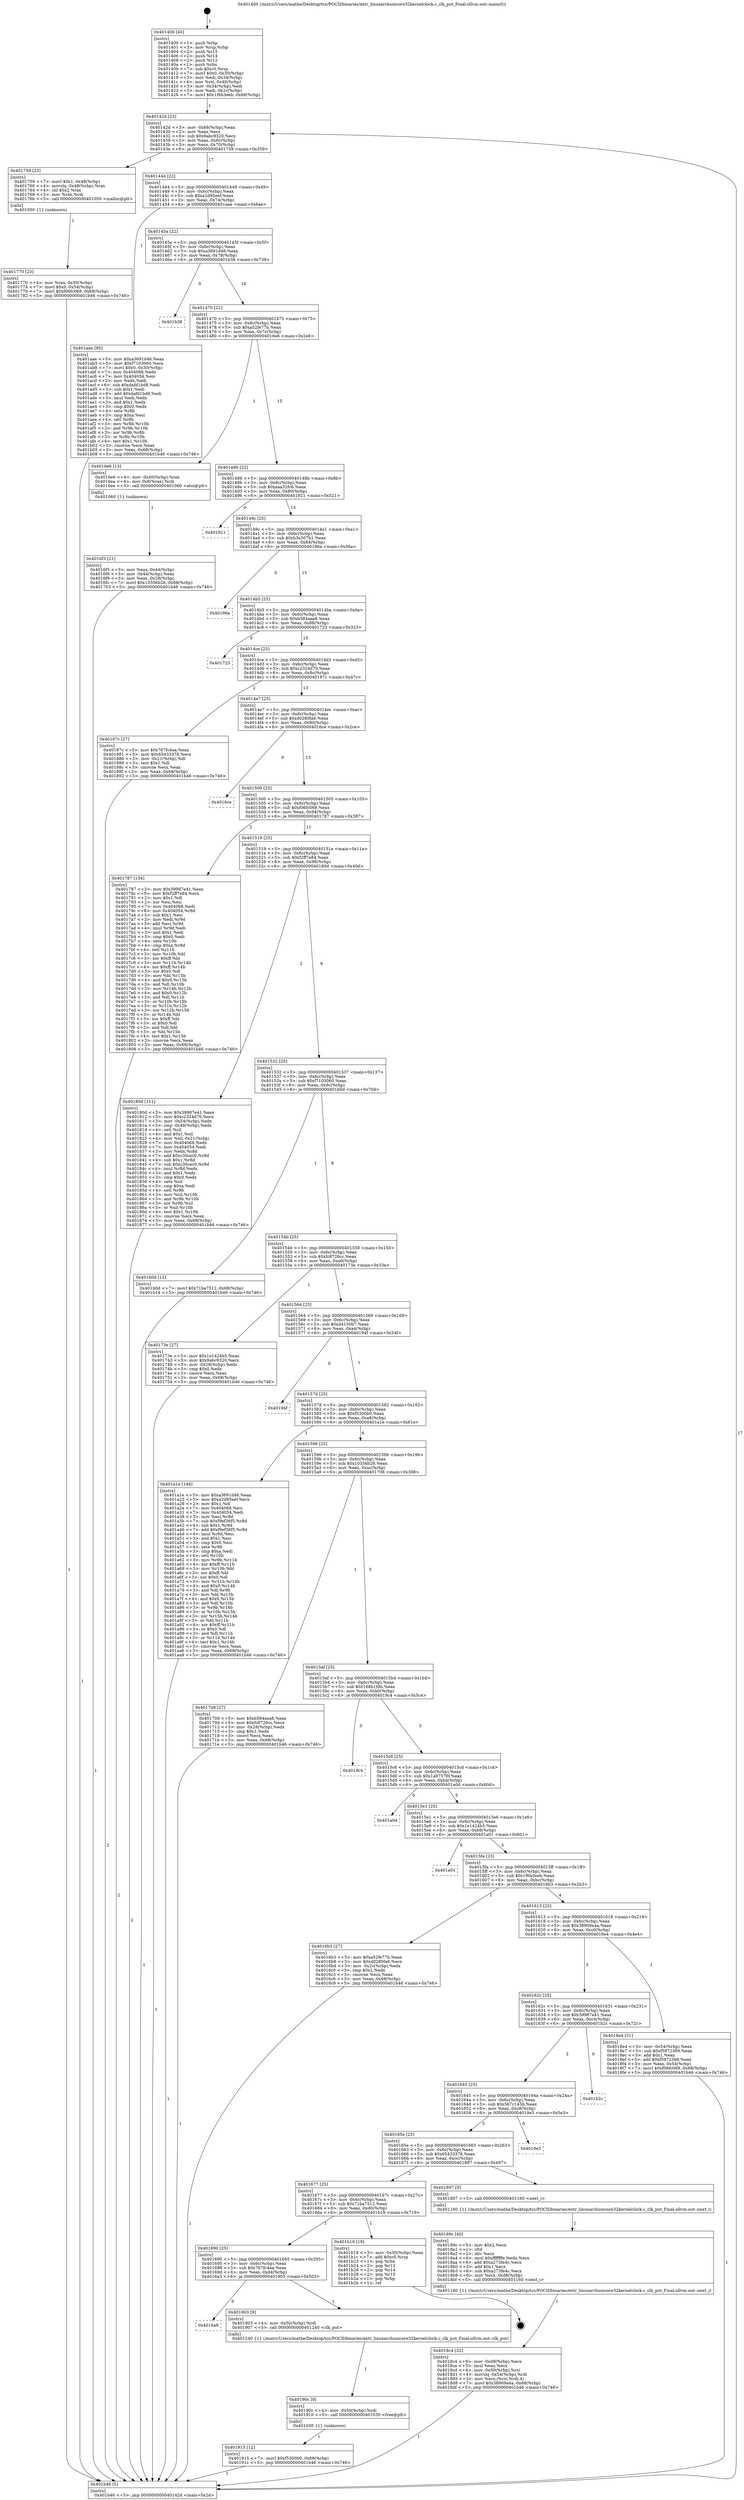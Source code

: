 digraph "0x401400" {
  label = "0x401400 (/mnt/c/Users/mathe/Desktop/tcc/POCII/binaries/extr_linuxarchunicore32kernelclock.c_clk_put_Final-ollvm.out::main(0))"
  labelloc = "t"
  node[shape=record]

  Entry [label="",width=0.3,height=0.3,shape=circle,fillcolor=black,style=filled]
  "0x40142d" [label="{
     0x40142d [23]\l
     | [instrs]\l
     &nbsp;&nbsp;0x40142d \<+3\>: mov -0x68(%rbp),%eax\l
     &nbsp;&nbsp;0x401430 \<+2\>: mov %eax,%ecx\l
     &nbsp;&nbsp;0x401432 \<+6\>: sub $0x9abc9320,%ecx\l
     &nbsp;&nbsp;0x401438 \<+3\>: mov %eax,-0x6c(%rbp)\l
     &nbsp;&nbsp;0x40143b \<+3\>: mov %ecx,-0x70(%rbp)\l
     &nbsp;&nbsp;0x40143e \<+6\>: je 0000000000401759 \<main+0x359\>\l
  }"]
  "0x401759" [label="{
     0x401759 [23]\l
     | [instrs]\l
     &nbsp;&nbsp;0x401759 \<+7\>: movl $0x1,-0x48(%rbp)\l
     &nbsp;&nbsp;0x401760 \<+4\>: movslq -0x48(%rbp),%rax\l
     &nbsp;&nbsp;0x401764 \<+4\>: shl $0x2,%rax\l
     &nbsp;&nbsp;0x401768 \<+3\>: mov %rax,%rdi\l
     &nbsp;&nbsp;0x40176b \<+5\>: call 0000000000401050 \<malloc@plt\>\l
     | [calls]\l
     &nbsp;&nbsp;0x401050 \{1\} (unknown)\l
  }"]
  "0x401444" [label="{
     0x401444 [22]\l
     | [instrs]\l
     &nbsp;&nbsp;0x401444 \<+5\>: jmp 0000000000401449 \<main+0x49\>\l
     &nbsp;&nbsp;0x401449 \<+3\>: mov -0x6c(%rbp),%eax\l
     &nbsp;&nbsp;0x40144c \<+5\>: sub $0xa2d95eef,%eax\l
     &nbsp;&nbsp;0x401451 \<+3\>: mov %eax,-0x74(%rbp)\l
     &nbsp;&nbsp;0x401454 \<+6\>: je 0000000000401aae \<main+0x6ae\>\l
  }"]
  Exit [label="",width=0.3,height=0.3,shape=circle,fillcolor=black,style=filled,peripheries=2]
  "0x401aae" [label="{
     0x401aae [95]\l
     | [instrs]\l
     &nbsp;&nbsp;0x401aae \<+5\>: mov $0xa3691d46,%eax\l
     &nbsp;&nbsp;0x401ab3 \<+5\>: mov $0xf7103060,%ecx\l
     &nbsp;&nbsp;0x401ab8 \<+7\>: movl $0x0,-0x30(%rbp)\l
     &nbsp;&nbsp;0x401abf \<+7\>: mov 0x404068,%edx\l
     &nbsp;&nbsp;0x401ac6 \<+7\>: mov 0x404054,%esi\l
     &nbsp;&nbsp;0x401acd \<+2\>: mov %edx,%edi\l
     &nbsp;&nbsp;0x401acf \<+6\>: sub $0xdafd1bd8,%edi\l
     &nbsp;&nbsp;0x401ad5 \<+3\>: sub $0x1,%edi\l
     &nbsp;&nbsp;0x401ad8 \<+6\>: add $0xdafd1bd8,%edi\l
     &nbsp;&nbsp;0x401ade \<+3\>: imul %edi,%edx\l
     &nbsp;&nbsp;0x401ae1 \<+3\>: and $0x1,%edx\l
     &nbsp;&nbsp;0x401ae4 \<+3\>: cmp $0x0,%edx\l
     &nbsp;&nbsp;0x401ae7 \<+4\>: sete %r8b\l
     &nbsp;&nbsp;0x401aeb \<+3\>: cmp $0xa,%esi\l
     &nbsp;&nbsp;0x401aee \<+4\>: setl %r9b\l
     &nbsp;&nbsp;0x401af2 \<+3\>: mov %r8b,%r10b\l
     &nbsp;&nbsp;0x401af5 \<+3\>: and %r9b,%r10b\l
     &nbsp;&nbsp;0x401af8 \<+3\>: xor %r9b,%r8b\l
     &nbsp;&nbsp;0x401afb \<+3\>: or %r8b,%r10b\l
     &nbsp;&nbsp;0x401afe \<+4\>: test $0x1,%r10b\l
     &nbsp;&nbsp;0x401b02 \<+3\>: cmovne %ecx,%eax\l
     &nbsp;&nbsp;0x401b05 \<+3\>: mov %eax,-0x68(%rbp)\l
     &nbsp;&nbsp;0x401b08 \<+5\>: jmp 0000000000401b46 \<main+0x746\>\l
  }"]
  "0x40145a" [label="{
     0x40145a [22]\l
     | [instrs]\l
     &nbsp;&nbsp;0x40145a \<+5\>: jmp 000000000040145f \<main+0x5f\>\l
     &nbsp;&nbsp;0x40145f \<+3\>: mov -0x6c(%rbp),%eax\l
     &nbsp;&nbsp;0x401462 \<+5\>: sub $0xa3691d46,%eax\l
     &nbsp;&nbsp;0x401467 \<+3\>: mov %eax,-0x78(%rbp)\l
     &nbsp;&nbsp;0x40146a \<+6\>: je 0000000000401b38 \<main+0x738\>\l
  }"]
  "0x401915" [label="{
     0x401915 [12]\l
     | [instrs]\l
     &nbsp;&nbsp;0x401915 \<+7\>: movl $0xf5300b0,-0x68(%rbp)\l
     &nbsp;&nbsp;0x40191c \<+5\>: jmp 0000000000401b46 \<main+0x746\>\l
  }"]
  "0x401b38" [label="{
     0x401b38\l
  }", style=dashed]
  "0x401470" [label="{
     0x401470 [22]\l
     | [instrs]\l
     &nbsp;&nbsp;0x401470 \<+5\>: jmp 0000000000401475 \<main+0x75\>\l
     &nbsp;&nbsp;0x401475 \<+3\>: mov -0x6c(%rbp),%eax\l
     &nbsp;&nbsp;0x401478 \<+5\>: sub $0xa52fe77b,%eax\l
     &nbsp;&nbsp;0x40147d \<+3\>: mov %eax,-0x7c(%rbp)\l
     &nbsp;&nbsp;0x401480 \<+6\>: je 00000000004016e6 \<main+0x2e6\>\l
  }"]
  "0x40190c" [label="{
     0x40190c [9]\l
     | [instrs]\l
     &nbsp;&nbsp;0x40190c \<+4\>: mov -0x50(%rbp),%rdi\l
     &nbsp;&nbsp;0x401910 \<+5\>: call 0000000000401030 \<free@plt\>\l
     | [calls]\l
     &nbsp;&nbsp;0x401030 \{1\} (unknown)\l
  }"]
  "0x4016e6" [label="{
     0x4016e6 [13]\l
     | [instrs]\l
     &nbsp;&nbsp;0x4016e6 \<+4\>: mov -0x40(%rbp),%rax\l
     &nbsp;&nbsp;0x4016ea \<+4\>: mov 0x8(%rax),%rdi\l
     &nbsp;&nbsp;0x4016ee \<+5\>: call 0000000000401060 \<atoi@plt\>\l
     | [calls]\l
     &nbsp;&nbsp;0x401060 \{1\} (unknown)\l
  }"]
  "0x401486" [label="{
     0x401486 [22]\l
     | [instrs]\l
     &nbsp;&nbsp;0x401486 \<+5\>: jmp 000000000040148b \<main+0x8b\>\l
     &nbsp;&nbsp;0x40148b \<+3\>: mov -0x6c(%rbp),%eax\l
     &nbsp;&nbsp;0x40148e \<+5\>: sub $0xaaa32fc6,%eax\l
     &nbsp;&nbsp;0x401493 \<+3\>: mov %eax,-0x80(%rbp)\l
     &nbsp;&nbsp;0x401496 \<+6\>: je 0000000000401921 \<main+0x521\>\l
  }"]
  "0x4016a9" [label="{
     0x4016a9\l
  }", style=dashed]
  "0x401921" [label="{
     0x401921\l
  }", style=dashed]
  "0x40149c" [label="{
     0x40149c [25]\l
     | [instrs]\l
     &nbsp;&nbsp;0x40149c \<+5\>: jmp 00000000004014a1 \<main+0xa1\>\l
     &nbsp;&nbsp;0x4014a1 \<+3\>: mov -0x6c(%rbp),%eax\l
     &nbsp;&nbsp;0x4014a4 \<+5\>: sub $0xb3e307b1,%eax\l
     &nbsp;&nbsp;0x4014a9 \<+6\>: mov %eax,-0x84(%rbp)\l
     &nbsp;&nbsp;0x4014af \<+6\>: je 000000000040196a \<main+0x56a\>\l
  }"]
  "0x401903" [label="{
     0x401903 [9]\l
     | [instrs]\l
     &nbsp;&nbsp;0x401903 \<+4\>: mov -0x50(%rbp),%rdi\l
     &nbsp;&nbsp;0x401907 \<+5\>: call 0000000000401240 \<clk_put\>\l
     | [calls]\l
     &nbsp;&nbsp;0x401240 \{1\} (/mnt/c/Users/mathe/Desktop/tcc/POCII/binaries/extr_linuxarchunicore32kernelclock.c_clk_put_Final-ollvm.out::clk_put)\l
  }"]
  "0x40196a" [label="{
     0x40196a\l
  }", style=dashed]
  "0x4014b5" [label="{
     0x4014b5 [25]\l
     | [instrs]\l
     &nbsp;&nbsp;0x4014b5 \<+5\>: jmp 00000000004014ba \<main+0xba\>\l
     &nbsp;&nbsp;0x4014ba \<+3\>: mov -0x6c(%rbp),%eax\l
     &nbsp;&nbsp;0x4014bd \<+5\>: sub $0xb584aea8,%eax\l
     &nbsp;&nbsp;0x4014c2 \<+6\>: mov %eax,-0x88(%rbp)\l
     &nbsp;&nbsp;0x4014c8 \<+6\>: je 0000000000401723 \<main+0x323\>\l
  }"]
  "0x401690" [label="{
     0x401690 [25]\l
     | [instrs]\l
     &nbsp;&nbsp;0x401690 \<+5\>: jmp 0000000000401695 \<main+0x295\>\l
     &nbsp;&nbsp;0x401695 \<+3\>: mov -0x6c(%rbp),%eax\l
     &nbsp;&nbsp;0x401698 \<+5\>: sub $0x767fc4aa,%eax\l
     &nbsp;&nbsp;0x40169d \<+6\>: mov %eax,-0xd4(%rbp)\l
     &nbsp;&nbsp;0x4016a3 \<+6\>: je 0000000000401903 \<main+0x503\>\l
  }"]
  "0x401723" [label="{
     0x401723\l
  }", style=dashed]
  "0x4014ce" [label="{
     0x4014ce [25]\l
     | [instrs]\l
     &nbsp;&nbsp;0x4014ce \<+5\>: jmp 00000000004014d3 \<main+0xd3\>\l
     &nbsp;&nbsp;0x4014d3 \<+3\>: mov -0x6c(%rbp),%eax\l
     &nbsp;&nbsp;0x4014d6 \<+5\>: sub $0xc2324d70,%eax\l
     &nbsp;&nbsp;0x4014db \<+6\>: mov %eax,-0x8c(%rbp)\l
     &nbsp;&nbsp;0x4014e1 \<+6\>: je 000000000040187c \<main+0x47c\>\l
  }"]
  "0x401b19" [label="{
     0x401b19 [19]\l
     | [instrs]\l
     &nbsp;&nbsp;0x401b19 \<+3\>: mov -0x30(%rbp),%eax\l
     &nbsp;&nbsp;0x401b1c \<+7\>: add $0xc0,%rsp\l
     &nbsp;&nbsp;0x401b23 \<+1\>: pop %rbx\l
     &nbsp;&nbsp;0x401b24 \<+2\>: pop %r12\l
     &nbsp;&nbsp;0x401b26 \<+2\>: pop %r14\l
     &nbsp;&nbsp;0x401b28 \<+2\>: pop %r15\l
     &nbsp;&nbsp;0x401b2a \<+1\>: pop %rbp\l
     &nbsp;&nbsp;0x401b2b \<+1\>: ret\l
  }"]
  "0x40187c" [label="{
     0x40187c [27]\l
     | [instrs]\l
     &nbsp;&nbsp;0x40187c \<+5\>: mov $0x767fc4aa,%eax\l
     &nbsp;&nbsp;0x401881 \<+5\>: mov $0x65433378,%ecx\l
     &nbsp;&nbsp;0x401886 \<+3\>: mov -0x21(%rbp),%dl\l
     &nbsp;&nbsp;0x401889 \<+3\>: test $0x1,%dl\l
     &nbsp;&nbsp;0x40188c \<+3\>: cmovne %ecx,%eax\l
     &nbsp;&nbsp;0x40188f \<+3\>: mov %eax,-0x68(%rbp)\l
     &nbsp;&nbsp;0x401892 \<+5\>: jmp 0000000000401b46 \<main+0x746\>\l
  }"]
  "0x4014e7" [label="{
     0x4014e7 [25]\l
     | [instrs]\l
     &nbsp;&nbsp;0x4014e7 \<+5\>: jmp 00000000004014ec \<main+0xec\>\l
     &nbsp;&nbsp;0x4014ec \<+3\>: mov -0x6c(%rbp),%eax\l
     &nbsp;&nbsp;0x4014ef \<+5\>: sub $0xd0280fa6,%eax\l
     &nbsp;&nbsp;0x4014f4 \<+6\>: mov %eax,-0x90(%rbp)\l
     &nbsp;&nbsp;0x4014fa \<+6\>: je 00000000004016ce \<main+0x2ce\>\l
  }"]
  "0x4018c4" [label="{
     0x4018c4 [32]\l
     | [instrs]\l
     &nbsp;&nbsp;0x4018c4 \<+6\>: mov -0xd8(%rbp),%ecx\l
     &nbsp;&nbsp;0x4018ca \<+3\>: imul %eax,%ecx\l
     &nbsp;&nbsp;0x4018cd \<+4\>: mov -0x50(%rbp),%rsi\l
     &nbsp;&nbsp;0x4018d1 \<+4\>: movslq -0x54(%rbp),%rdi\l
     &nbsp;&nbsp;0x4018d5 \<+3\>: mov %ecx,(%rsi,%rdi,4)\l
     &nbsp;&nbsp;0x4018d8 \<+7\>: movl $0x38909a4a,-0x68(%rbp)\l
     &nbsp;&nbsp;0x4018df \<+5\>: jmp 0000000000401b46 \<main+0x746\>\l
  }"]
  "0x4016ce" [label="{
     0x4016ce\l
  }", style=dashed]
  "0x401500" [label="{
     0x401500 [25]\l
     | [instrs]\l
     &nbsp;&nbsp;0x401500 \<+5\>: jmp 0000000000401505 \<main+0x105\>\l
     &nbsp;&nbsp;0x401505 \<+3\>: mov -0x6c(%rbp),%eax\l
     &nbsp;&nbsp;0x401508 \<+5\>: sub $0xf06fc069,%eax\l
     &nbsp;&nbsp;0x40150d \<+6\>: mov %eax,-0x94(%rbp)\l
     &nbsp;&nbsp;0x401513 \<+6\>: je 0000000000401787 \<main+0x387\>\l
  }"]
  "0x40189c" [label="{
     0x40189c [40]\l
     | [instrs]\l
     &nbsp;&nbsp;0x40189c \<+5\>: mov $0x2,%ecx\l
     &nbsp;&nbsp;0x4018a1 \<+1\>: cltd\l
     &nbsp;&nbsp;0x4018a2 \<+2\>: idiv %ecx\l
     &nbsp;&nbsp;0x4018a4 \<+6\>: imul $0xfffffffe,%edx,%ecx\l
     &nbsp;&nbsp;0x4018aa \<+6\>: add $0xa273fe4c,%ecx\l
     &nbsp;&nbsp;0x4018b0 \<+3\>: add $0x1,%ecx\l
     &nbsp;&nbsp;0x4018b3 \<+6\>: sub $0xa273fe4c,%ecx\l
     &nbsp;&nbsp;0x4018b9 \<+6\>: mov %ecx,-0xd8(%rbp)\l
     &nbsp;&nbsp;0x4018bf \<+5\>: call 0000000000401160 \<next_i\>\l
     | [calls]\l
     &nbsp;&nbsp;0x401160 \{1\} (/mnt/c/Users/mathe/Desktop/tcc/POCII/binaries/extr_linuxarchunicore32kernelclock.c_clk_put_Final-ollvm.out::next_i)\l
  }"]
  "0x401787" [label="{
     0x401787 [134]\l
     | [instrs]\l
     &nbsp;&nbsp;0x401787 \<+5\>: mov $0x39987e41,%eax\l
     &nbsp;&nbsp;0x40178c \<+5\>: mov $0xf2ff7e84,%ecx\l
     &nbsp;&nbsp;0x401791 \<+2\>: mov $0x1,%dl\l
     &nbsp;&nbsp;0x401793 \<+2\>: xor %esi,%esi\l
     &nbsp;&nbsp;0x401795 \<+7\>: mov 0x404068,%edi\l
     &nbsp;&nbsp;0x40179c \<+8\>: mov 0x404054,%r8d\l
     &nbsp;&nbsp;0x4017a4 \<+3\>: sub $0x1,%esi\l
     &nbsp;&nbsp;0x4017a7 \<+3\>: mov %edi,%r9d\l
     &nbsp;&nbsp;0x4017aa \<+3\>: add %esi,%r9d\l
     &nbsp;&nbsp;0x4017ad \<+4\>: imul %r9d,%edi\l
     &nbsp;&nbsp;0x4017b1 \<+3\>: and $0x1,%edi\l
     &nbsp;&nbsp;0x4017b4 \<+3\>: cmp $0x0,%edi\l
     &nbsp;&nbsp;0x4017b7 \<+4\>: sete %r10b\l
     &nbsp;&nbsp;0x4017bb \<+4\>: cmp $0xa,%r8d\l
     &nbsp;&nbsp;0x4017bf \<+4\>: setl %r11b\l
     &nbsp;&nbsp;0x4017c3 \<+3\>: mov %r10b,%bl\l
     &nbsp;&nbsp;0x4017c6 \<+3\>: xor $0xff,%bl\l
     &nbsp;&nbsp;0x4017c9 \<+3\>: mov %r11b,%r14b\l
     &nbsp;&nbsp;0x4017cc \<+4\>: xor $0xff,%r14b\l
     &nbsp;&nbsp;0x4017d0 \<+3\>: xor $0x0,%dl\l
     &nbsp;&nbsp;0x4017d3 \<+3\>: mov %bl,%r15b\l
     &nbsp;&nbsp;0x4017d6 \<+4\>: and $0x0,%r15b\l
     &nbsp;&nbsp;0x4017da \<+3\>: and %dl,%r10b\l
     &nbsp;&nbsp;0x4017dd \<+3\>: mov %r14b,%r12b\l
     &nbsp;&nbsp;0x4017e0 \<+4\>: and $0x0,%r12b\l
     &nbsp;&nbsp;0x4017e4 \<+3\>: and %dl,%r11b\l
     &nbsp;&nbsp;0x4017e7 \<+3\>: or %r10b,%r15b\l
     &nbsp;&nbsp;0x4017ea \<+3\>: or %r11b,%r12b\l
     &nbsp;&nbsp;0x4017ed \<+3\>: xor %r12b,%r15b\l
     &nbsp;&nbsp;0x4017f0 \<+3\>: or %r14b,%bl\l
     &nbsp;&nbsp;0x4017f3 \<+3\>: xor $0xff,%bl\l
     &nbsp;&nbsp;0x4017f6 \<+3\>: or $0x0,%dl\l
     &nbsp;&nbsp;0x4017f9 \<+2\>: and %dl,%bl\l
     &nbsp;&nbsp;0x4017fb \<+3\>: or %bl,%r15b\l
     &nbsp;&nbsp;0x4017fe \<+4\>: test $0x1,%r15b\l
     &nbsp;&nbsp;0x401802 \<+3\>: cmovne %ecx,%eax\l
     &nbsp;&nbsp;0x401805 \<+3\>: mov %eax,-0x68(%rbp)\l
     &nbsp;&nbsp;0x401808 \<+5\>: jmp 0000000000401b46 \<main+0x746\>\l
  }"]
  "0x401519" [label="{
     0x401519 [25]\l
     | [instrs]\l
     &nbsp;&nbsp;0x401519 \<+5\>: jmp 000000000040151e \<main+0x11e\>\l
     &nbsp;&nbsp;0x40151e \<+3\>: mov -0x6c(%rbp),%eax\l
     &nbsp;&nbsp;0x401521 \<+5\>: sub $0xf2ff7e84,%eax\l
     &nbsp;&nbsp;0x401526 \<+6\>: mov %eax,-0x98(%rbp)\l
     &nbsp;&nbsp;0x40152c \<+6\>: je 000000000040180d \<main+0x40d\>\l
  }"]
  "0x401677" [label="{
     0x401677 [25]\l
     | [instrs]\l
     &nbsp;&nbsp;0x401677 \<+5\>: jmp 000000000040167c \<main+0x27c\>\l
     &nbsp;&nbsp;0x40167c \<+3\>: mov -0x6c(%rbp),%eax\l
     &nbsp;&nbsp;0x40167f \<+5\>: sub $0x71ba7512,%eax\l
     &nbsp;&nbsp;0x401684 \<+6\>: mov %eax,-0xd0(%rbp)\l
     &nbsp;&nbsp;0x40168a \<+6\>: je 0000000000401b19 \<main+0x719\>\l
  }"]
  "0x40180d" [label="{
     0x40180d [111]\l
     | [instrs]\l
     &nbsp;&nbsp;0x40180d \<+5\>: mov $0x39987e41,%eax\l
     &nbsp;&nbsp;0x401812 \<+5\>: mov $0xc2324d70,%ecx\l
     &nbsp;&nbsp;0x401817 \<+3\>: mov -0x54(%rbp),%edx\l
     &nbsp;&nbsp;0x40181a \<+3\>: cmp -0x48(%rbp),%edx\l
     &nbsp;&nbsp;0x40181d \<+4\>: setl %sil\l
     &nbsp;&nbsp;0x401821 \<+4\>: and $0x1,%sil\l
     &nbsp;&nbsp;0x401825 \<+4\>: mov %sil,-0x21(%rbp)\l
     &nbsp;&nbsp;0x401829 \<+7\>: mov 0x404068,%edx\l
     &nbsp;&nbsp;0x401830 \<+7\>: mov 0x404054,%edi\l
     &nbsp;&nbsp;0x401837 \<+3\>: mov %edx,%r8d\l
     &nbsp;&nbsp;0x40183a \<+7\>: add $0xc30cec0,%r8d\l
     &nbsp;&nbsp;0x401841 \<+4\>: sub $0x1,%r8d\l
     &nbsp;&nbsp;0x401845 \<+7\>: sub $0xc30cec0,%r8d\l
     &nbsp;&nbsp;0x40184c \<+4\>: imul %r8d,%edx\l
     &nbsp;&nbsp;0x401850 \<+3\>: and $0x1,%edx\l
     &nbsp;&nbsp;0x401853 \<+3\>: cmp $0x0,%edx\l
     &nbsp;&nbsp;0x401856 \<+4\>: sete %sil\l
     &nbsp;&nbsp;0x40185a \<+3\>: cmp $0xa,%edi\l
     &nbsp;&nbsp;0x40185d \<+4\>: setl %r9b\l
     &nbsp;&nbsp;0x401861 \<+3\>: mov %sil,%r10b\l
     &nbsp;&nbsp;0x401864 \<+3\>: and %r9b,%r10b\l
     &nbsp;&nbsp;0x401867 \<+3\>: xor %r9b,%sil\l
     &nbsp;&nbsp;0x40186a \<+3\>: or %sil,%r10b\l
     &nbsp;&nbsp;0x40186d \<+4\>: test $0x1,%r10b\l
     &nbsp;&nbsp;0x401871 \<+3\>: cmovne %ecx,%eax\l
     &nbsp;&nbsp;0x401874 \<+3\>: mov %eax,-0x68(%rbp)\l
     &nbsp;&nbsp;0x401877 \<+5\>: jmp 0000000000401b46 \<main+0x746\>\l
  }"]
  "0x401532" [label="{
     0x401532 [25]\l
     | [instrs]\l
     &nbsp;&nbsp;0x401532 \<+5\>: jmp 0000000000401537 \<main+0x137\>\l
     &nbsp;&nbsp;0x401537 \<+3\>: mov -0x6c(%rbp),%eax\l
     &nbsp;&nbsp;0x40153a \<+5\>: sub $0xf7103060,%eax\l
     &nbsp;&nbsp;0x40153f \<+6\>: mov %eax,-0x9c(%rbp)\l
     &nbsp;&nbsp;0x401545 \<+6\>: je 0000000000401b0d \<main+0x70d\>\l
  }"]
  "0x401897" [label="{
     0x401897 [5]\l
     | [instrs]\l
     &nbsp;&nbsp;0x401897 \<+5\>: call 0000000000401160 \<next_i\>\l
     | [calls]\l
     &nbsp;&nbsp;0x401160 \{1\} (/mnt/c/Users/mathe/Desktop/tcc/POCII/binaries/extr_linuxarchunicore32kernelclock.c_clk_put_Final-ollvm.out::next_i)\l
  }"]
  "0x401b0d" [label="{
     0x401b0d [12]\l
     | [instrs]\l
     &nbsp;&nbsp;0x401b0d \<+7\>: movl $0x71ba7512,-0x68(%rbp)\l
     &nbsp;&nbsp;0x401b14 \<+5\>: jmp 0000000000401b46 \<main+0x746\>\l
  }"]
  "0x40154b" [label="{
     0x40154b [25]\l
     | [instrs]\l
     &nbsp;&nbsp;0x40154b \<+5\>: jmp 0000000000401550 \<main+0x150\>\l
     &nbsp;&nbsp;0x401550 \<+3\>: mov -0x6c(%rbp),%eax\l
     &nbsp;&nbsp;0x401553 \<+5\>: sub $0xfc8726cc,%eax\l
     &nbsp;&nbsp;0x401558 \<+6\>: mov %eax,-0xa0(%rbp)\l
     &nbsp;&nbsp;0x40155e \<+6\>: je 000000000040173e \<main+0x33e\>\l
  }"]
  "0x40165e" [label="{
     0x40165e [25]\l
     | [instrs]\l
     &nbsp;&nbsp;0x40165e \<+5\>: jmp 0000000000401663 \<main+0x263\>\l
     &nbsp;&nbsp;0x401663 \<+3\>: mov -0x6c(%rbp),%eax\l
     &nbsp;&nbsp;0x401666 \<+5\>: sub $0x65433378,%eax\l
     &nbsp;&nbsp;0x40166b \<+6\>: mov %eax,-0xcc(%rbp)\l
     &nbsp;&nbsp;0x401671 \<+6\>: je 0000000000401897 \<main+0x497\>\l
  }"]
  "0x40173e" [label="{
     0x40173e [27]\l
     | [instrs]\l
     &nbsp;&nbsp;0x40173e \<+5\>: mov $0x1e1424b5,%eax\l
     &nbsp;&nbsp;0x401743 \<+5\>: mov $0x9abc9320,%ecx\l
     &nbsp;&nbsp;0x401748 \<+3\>: mov -0x28(%rbp),%edx\l
     &nbsp;&nbsp;0x40174b \<+3\>: cmp $0x0,%edx\l
     &nbsp;&nbsp;0x40174e \<+3\>: cmove %ecx,%eax\l
     &nbsp;&nbsp;0x401751 \<+3\>: mov %eax,-0x68(%rbp)\l
     &nbsp;&nbsp;0x401754 \<+5\>: jmp 0000000000401b46 \<main+0x746\>\l
  }"]
  "0x401564" [label="{
     0x401564 [25]\l
     | [instrs]\l
     &nbsp;&nbsp;0x401564 \<+5\>: jmp 0000000000401569 \<main+0x169\>\l
     &nbsp;&nbsp;0x401569 \<+3\>: mov -0x6c(%rbp),%eax\l
     &nbsp;&nbsp;0x40156c \<+5\>: sub $0xd4150b7,%eax\l
     &nbsp;&nbsp;0x401571 \<+6\>: mov %eax,-0xa4(%rbp)\l
     &nbsp;&nbsp;0x401577 \<+6\>: je 000000000040194f \<main+0x54f\>\l
  }"]
  "0x4019e3" [label="{
     0x4019e3\l
  }", style=dashed]
  "0x40194f" [label="{
     0x40194f\l
  }", style=dashed]
  "0x40157d" [label="{
     0x40157d [25]\l
     | [instrs]\l
     &nbsp;&nbsp;0x40157d \<+5\>: jmp 0000000000401582 \<main+0x182\>\l
     &nbsp;&nbsp;0x401582 \<+3\>: mov -0x6c(%rbp),%eax\l
     &nbsp;&nbsp;0x401585 \<+5\>: sub $0xf5300b0,%eax\l
     &nbsp;&nbsp;0x40158a \<+6\>: mov %eax,-0xa8(%rbp)\l
     &nbsp;&nbsp;0x401590 \<+6\>: je 0000000000401a1e \<main+0x61e\>\l
  }"]
  "0x401645" [label="{
     0x401645 [25]\l
     | [instrs]\l
     &nbsp;&nbsp;0x401645 \<+5\>: jmp 000000000040164a \<main+0x24a\>\l
     &nbsp;&nbsp;0x40164a \<+3\>: mov -0x6c(%rbp),%eax\l
     &nbsp;&nbsp;0x40164d \<+5\>: sub $0x567c145b,%eax\l
     &nbsp;&nbsp;0x401652 \<+6\>: mov %eax,-0xc8(%rbp)\l
     &nbsp;&nbsp;0x401658 \<+6\>: je 00000000004019e3 \<main+0x5e3\>\l
  }"]
  "0x401a1e" [label="{
     0x401a1e [144]\l
     | [instrs]\l
     &nbsp;&nbsp;0x401a1e \<+5\>: mov $0xa3691d46,%eax\l
     &nbsp;&nbsp;0x401a23 \<+5\>: mov $0xa2d95eef,%ecx\l
     &nbsp;&nbsp;0x401a28 \<+2\>: mov $0x1,%dl\l
     &nbsp;&nbsp;0x401a2a \<+7\>: mov 0x404068,%esi\l
     &nbsp;&nbsp;0x401a31 \<+7\>: mov 0x404054,%edi\l
     &nbsp;&nbsp;0x401a38 \<+3\>: mov %esi,%r8d\l
     &nbsp;&nbsp;0x401a3b \<+7\>: sub $0xf9ef36f5,%r8d\l
     &nbsp;&nbsp;0x401a42 \<+4\>: sub $0x1,%r8d\l
     &nbsp;&nbsp;0x401a46 \<+7\>: add $0xf9ef36f5,%r8d\l
     &nbsp;&nbsp;0x401a4d \<+4\>: imul %r8d,%esi\l
     &nbsp;&nbsp;0x401a51 \<+3\>: and $0x1,%esi\l
     &nbsp;&nbsp;0x401a54 \<+3\>: cmp $0x0,%esi\l
     &nbsp;&nbsp;0x401a57 \<+4\>: sete %r9b\l
     &nbsp;&nbsp;0x401a5b \<+3\>: cmp $0xa,%edi\l
     &nbsp;&nbsp;0x401a5e \<+4\>: setl %r10b\l
     &nbsp;&nbsp;0x401a62 \<+3\>: mov %r9b,%r11b\l
     &nbsp;&nbsp;0x401a65 \<+4\>: xor $0xff,%r11b\l
     &nbsp;&nbsp;0x401a69 \<+3\>: mov %r10b,%bl\l
     &nbsp;&nbsp;0x401a6c \<+3\>: xor $0xff,%bl\l
     &nbsp;&nbsp;0x401a6f \<+3\>: xor $0x0,%dl\l
     &nbsp;&nbsp;0x401a72 \<+3\>: mov %r11b,%r14b\l
     &nbsp;&nbsp;0x401a75 \<+4\>: and $0x0,%r14b\l
     &nbsp;&nbsp;0x401a79 \<+3\>: and %dl,%r9b\l
     &nbsp;&nbsp;0x401a7c \<+3\>: mov %bl,%r15b\l
     &nbsp;&nbsp;0x401a7f \<+4\>: and $0x0,%r15b\l
     &nbsp;&nbsp;0x401a83 \<+3\>: and %dl,%r10b\l
     &nbsp;&nbsp;0x401a86 \<+3\>: or %r9b,%r14b\l
     &nbsp;&nbsp;0x401a89 \<+3\>: or %r10b,%r15b\l
     &nbsp;&nbsp;0x401a8c \<+3\>: xor %r15b,%r14b\l
     &nbsp;&nbsp;0x401a8f \<+3\>: or %bl,%r11b\l
     &nbsp;&nbsp;0x401a92 \<+4\>: xor $0xff,%r11b\l
     &nbsp;&nbsp;0x401a96 \<+3\>: or $0x0,%dl\l
     &nbsp;&nbsp;0x401a99 \<+3\>: and %dl,%r11b\l
     &nbsp;&nbsp;0x401a9c \<+3\>: or %r11b,%r14b\l
     &nbsp;&nbsp;0x401a9f \<+4\>: test $0x1,%r14b\l
     &nbsp;&nbsp;0x401aa3 \<+3\>: cmovne %ecx,%eax\l
     &nbsp;&nbsp;0x401aa6 \<+3\>: mov %eax,-0x68(%rbp)\l
     &nbsp;&nbsp;0x401aa9 \<+5\>: jmp 0000000000401b46 \<main+0x746\>\l
  }"]
  "0x401596" [label="{
     0x401596 [25]\l
     | [instrs]\l
     &nbsp;&nbsp;0x401596 \<+5\>: jmp 000000000040159b \<main+0x19b\>\l
     &nbsp;&nbsp;0x40159b \<+3\>: mov -0x6c(%rbp),%eax\l
     &nbsp;&nbsp;0x40159e \<+5\>: sub $0x10356b26,%eax\l
     &nbsp;&nbsp;0x4015a3 \<+6\>: mov %eax,-0xac(%rbp)\l
     &nbsp;&nbsp;0x4015a9 \<+6\>: je 0000000000401708 \<main+0x308\>\l
  }"]
  "0x401b2c" [label="{
     0x401b2c\l
  }", style=dashed]
  "0x401708" [label="{
     0x401708 [27]\l
     | [instrs]\l
     &nbsp;&nbsp;0x401708 \<+5\>: mov $0xb584aea8,%eax\l
     &nbsp;&nbsp;0x40170d \<+5\>: mov $0xfc8726cc,%ecx\l
     &nbsp;&nbsp;0x401712 \<+3\>: mov -0x28(%rbp),%edx\l
     &nbsp;&nbsp;0x401715 \<+3\>: cmp $0x1,%edx\l
     &nbsp;&nbsp;0x401718 \<+3\>: cmovl %ecx,%eax\l
     &nbsp;&nbsp;0x40171b \<+3\>: mov %eax,-0x68(%rbp)\l
     &nbsp;&nbsp;0x40171e \<+5\>: jmp 0000000000401b46 \<main+0x746\>\l
  }"]
  "0x4015af" [label="{
     0x4015af [25]\l
     | [instrs]\l
     &nbsp;&nbsp;0x4015af \<+5\>: jmp 00000000004015b4 \<main+0x1b4\>\l
     &nbsp;&nbsp;0x4015b4 \<+3\>: mov -0x6c(%rbp),%eax\l
     &nbsp;&nbsp;0x4015b7 \<+5\>: sub $0x168b1fdb,%eax\l
     &nbsp;&nbsp;0x4015bc \<+6\>: mov %eax,-0xb0(%rbp)\l
     &nbsp;&nbsp;0x4015c2 \<+6\>: je 00000000004019c4 \<main+0x5c4\>\l
  }"]
  "0x40162c" [label="{
     0x40162c [25]\l
     | [instrs]\l
     &nbsp;&nbsp;0x40162c \<+5\>: jmp 0000000000401631 \<main+0x231\>\l
     &nbsp;&nbsp;0x401631 \<+3\>: mov -0x6c(%rbp),%eax\l
     &nbsp;&nbsp;0x401634 \<+5\>: sub $0x39987e41,%eax\l
     &nbsp;&nbsp;0x401639 \<+6\>: mov %eax,-0xc4(%rbp)\l
     &nbsp;&nbsp;0x40163f \<+6\>: je 0000000000401b2c \<main+0x72c\>\l
  }"]
  "0x4019c4" [label="{
     0x4019c4\l
  }", style=dashed]
  "0x4015c8" [label="{
     0x4015c8 [25]\l
     | [instrs]\l
     &nbsp;&nbsp;0x4015c8 \<+5\>: jmp 00000000004015cd \<main+0x1cd\>\l
     &nbsp;&nbsp;0x4015cd \<+3\>: mov -0x6c(%rbp),%eax\l
     &nbsp;&nbsp;0x4015d0 \<+5\>: sub $0x1a97576f,%eax\l
     &nbsp;&nbsp;0x4015d5 \<+6\>: mov %eax,-0xb4(%rbp)\l
     &nbsp;&nbsp;0x4015db \<+6\>: je 0000000000401a0d \<main+0x60d\>\l
  }"]
  "0x4018e4" [label="{
     0x4018e4 [31]\l
     | [instrs]\l
     &nbsp;&nbsp;0x4018e4 \<+3\>: mov -0x54(%rbp),%eax\l
     &nbsp;&nbsp;0x4018e7 \<+5\>: sub $0xf5972369,%eax\l
     &nbsp;&nbsp;0x4018ec \<+3\>: add $0x1,%eax\l
     &nbsp;&nbsp;0x4018ef \<+5\>: add $0xf5972369,%eax\l
     &nbsp;&nbsp;0x4018f4 \<+3\>: mov %eax,-0x54(%rbp)\l
     &nbsp;&nbsp;0x4018f7 \<+7\>: movl $0xf06fc069,-0x68(%rbp)\l
     &nbsp;&nbsp;0x4018fe \<+5\>: jmp 0000000000401b46 \<main+0x746\>\l
  }"]
  "0x401a0d" [label="{
     0x401a0d\l
  }", style=dashed]
  "0x4015e1" [label="{
     0x4015e1 [25]\l
     | [instrs]\l
     &nbsp;&nbsp;0x4015e1 \<+5\>: jmp 00000000004015e6 \<main+0x1e6\>\l
     &nbsp;&nbsp;0x4015e6 \<+3\>: mov -0x6c(%rbp),%eax\l
     &nbsp;&nbsp;0x4015e9 \<+5\>: sub $0x1e1424b5,%eax\l
     &nbsp;&nbsp;0x4015ee \<+6\>: mov %eax,-0xb8(%rbp)\l
     &nbsp;&nbsp;0x4015f4 \<+6\>: je 0000000000401a01 \<main+0x601\>\l
  }"]
  "0x401770" [label="{
     0x401770 [23]\l
     | [instrs]\l
     &nbsp;&nbsp;0x401770 \<+4\>: mov %rax,-0x50(%rbp)\l
     &nbsp;&nbsp;0x401774 \<+7\>: movl $0x0,-0x54(%rbp)\l
     &nbsp;&nbsp;0x40177b \<+7\>: movl $0xf06fc069,-0x68(%rbp)\l
     &nbsp;&nbsp;0x401782 \<+5\>: jmp 0000000000401b46 \<main+0x746\>\l
  }"]
  "0x401a01" [label="{
     0x401a01\l
  }", style=dashed]
  "0x4015fa" [label="{
     0x4015fa [25]\l
     | [instrs]\l
     &nbsp;&nbsp;0x4015fa \<+5\>: jmp 00000000004015ff \<main+0x1ff\>\l
     &nbsp;&nbsp;0x4015ff \<+3\>: mov -0x6c(%rbp),%eax\l
     &nbsp;&nbsp;0x401602 \<+5\>: sub $0x1f6b3eeb,%eax\l
     &nbsp;&nbsp;0x401607 \<+6\>: mov %eax,-0xbc(%rbp)\l
     &nbsp;&nbsp;0x40160d \<+6\>: je 00000000004016b3 \<main+0x2b3\>\l
  }"]
  "0x4016f3" [label="{
     0x4016f3 [21]\l
     | [instrs]\l
     &nbsp;&nbsp;0x4016f3 \<+3\>: mov %eax,-0x44(%rbp)\l
     &nbsp;&nbsp;0x4016f6 \<+3\>: mov -0x44(%rbp),%eax\l
     &nbsp;&nbsp;0x4016f9 \<+3\>: mov %eax,-0x28(%rbp)\l
     &nbsp;&nbsp;0x4016fc \<+7\>: movl $0x10356b26,-0x68(%rbp)\l
     &nbsp;&nbsp;0x401703 \<+5\>: jmp 0000000000401b46 \<main+0x746\>\l
  }"]
  "0x4016b3" [label="{
     0x4016b3 [27]\l
     | [instrs]\l
     &nbsp;&nbsp;0x4016b3 \<+5\>: mov $0xa52fe77b,%eax\l
     &nbsp;&nbsp;0x4016b8 \<+5\>: mov $0xd0280fa6,%ecx\l
     &nbsp;&nbsp;0x4016bd \<+3\>: mov -0x2c(%rbp),%edx\l
     &nbsp;&nbsp;0x4016c0 \<+3\>: cmp $0x2,%edx\l
     &nbsp;&nbsp;0x4016c3 \<+3\>: cmovne %ecx,%eax\l
     &nbsp;&nbsp;0x4016c6 \<+3\>: mov %eax,-0x68(%rbp)\l
     &nbsp;&nbsp;0x4016c9 \<+5\>: jmp 0000000000401b46 \<main+0x746\>\l
  }"]
  "0x401613" [label="{
     0x401613 [25]\l
     | [instrs]\l
     &nbsp;&nbsp;0x401613 \<+5\>: jmp 0000000000401618 \<main+0x218\>\l
     &nbsp;&nbsp;0x401618 \<+3\>: mov -0x6c(%rbp),%eax\l
     &nbsp;&nbsp;0x40161b \<+5\>: sub $0x38909a4a,%eax\l
     &nbsp;&nbsp;0x401620 \<+6\>: mov %eax,-0xc0(%rbp)\l
     &nbsp;&nbsp;0x401626 \<+6\>: je 00000000004018e4 \<main+0x4e4\>\l
  }"]
  "0x401b46" [label="{
     0x401b46 [5]\l
     | [instrs]\l
     &nbsp;&nbsp;0x401b46 \<+5\>: jmp 000000000040142d \<main+0x2d\>\l
  }"]
  "0x401400" [label="{
     0x401400 [45]\l
     | [instrs]\l
     &nbsp;&nbsp;0x401400 \<+1\>: push %rbp\l
     &nbsp;&nbsp;0x401401 \<+3\>: mov %rsp,%rbp\l
     &nbsp;&nbsp;0x401404 \<+2\>: push %r15\l
     &nbsp;&nbsp;0x401406 \<+2\>: push %r14\l
     &nbsp;&nbsp;0x401408 \<+2\>: push %r12\l
     &nbsp;&nbsp;0x40140a \<+1\>: push %rbx\l
     &nbsp;&nbsp;0x40140b \<+7\>: sub $0xc0,%rsp\l
     &nbsp;&nbsp;0x401412 \<+7\>: movl $0x0,-0x30(%rbp)\l
     &nbsp;&nbsp;0x401419 \<+3\>: mov %edi,-0x34(%rbp)\l
     &nbsp;&nbsp;0x40141c \<+4\>: mov %rsi,-0x40(%rbp)\l
     &nbsp;&nbsp;0x401420 \<+3\>: mov -0x34(%rbp),%edi\l
     &nbsp;&nbsp;0x401423 \<+3\>: mov %edi,-0x2c(%rbp)\l
     &nbsp;&nbsp;0x401426 \<+7\>: movl $0x1f6b3eeb,-0x68(%rbp)\l
  }"]
  Entry -> "0x401400" [label=" 1"]
  "0x40142d" -> "0x401759" [label=" 1"]
  "0x40142d" -> "0x401444" [label=" 17"]
  "0x401b19" -> Exit [label=" 1"]
  "0x401444" -> "0x401aae" [label=" 1"]
  "0x401444" -> "0x40145a" [label=" 16"]
  "0x401b0d" -> "0x401b46" [label=" 1"]
  "0x40145a" -> "0x401b38" [label=" 0"]
  "0x40145a" -> "0x401470" [label=" 16"]
  "0x401aae" -> "0x401b46" [label=" 1"]
  "0x401470" -> "0x4016e6" [label=" 1"]
  "0x401470" -> "0x401486" [label=" 15"]
  "0x401a1e" -> "0x401b46" [label=" 1"]
  "0x401486" -> "0x401921" [label=" 0"]
  "0x401486" -> "0x40149c" [label=" 15"]
  "0x401915" -> "0x401b46" [label=" 1"]
  "0x40149c" -> "0x40196a" [label=" 0"]
  "0x40149c" -> "0x4014b5" [label=" 15"]
  "0x40190c" -> "0x401915" [label=" 1"]
  "0x4014b5" -> "0x401723" [label=" 0"]
  "0x4014b5" -> "0x4014ce" [label=" 15"]
  "0x401690" -> "0x4016a9" [label=" 0"]
  "0x4014ce" -> "0x40187c" [label=" 2"]
  "0x4014ce" -> "0x4014e7" [label=" 13"]
  "0x401690" -> "0x401903" [label=" 1"]
  "0x4014e7" -> "0x4016ce" [label=" 0"]
  "0x4014e7" -> "0x401500" [label=" 13"]
  "0x401677" -> "0x401690" [label=" 1"]
  "0x401500" -> "0x401787" [label=" 2"]
  "0x401500" -> "0x401519" [label=" 11"]
  "0x401677" -> "0x401b19" [label=" 1"]
  "0x401519" -> "0x40180d" [label=" 2"]
  "0x401519" -> "0x401532" [label=" 9"]
  "0x401903" -> "0x40190c" [label=" 1"]
  "0x401532" -> "0x401b0d" [label=" 1"]
  "0x401532" -> "0x40154b" [label=" 8"]
  "0x4018e4" -> "0x401b46" [label=" 1"]
  "0x40154b" -> "0x40173e" [label=" 1"]
  "0x40154b" -> "0x401564" [label=" 7"]
  "0x40189c" -> "0x4018c4" [label=" 1"]
  "0x401564" -> "0x40194f" [label=" 0"]
  "0x401564" -> "0x40157d" [label=" 7"]
  "0x401897" -> "0x40189c" [label=" 1"]
  "0x40157d" -> "0x401a1e" [label=" 1"]
  "0x40157d" -> "0x401596" [label=" 6"]
  "0x40165e" -> "0x401897" [label=" 1"]
  "0x401596" -> "0x401708" [label=" 1"]
  "0x401596" -> "0x4015af" [label=" 5"]
  "0x4018c4" -> "0x401b46" [label=" 1"]
  "0x4015af" -> "0x4019c4" [label=" 0"]
  "0x4015af" -> "0x4015c8" [label=" 5"]
  "0x401645" -> "0x4019e3" [label=" 0"]
  "0x4015c8" -> "0x401a0d" [label=" 0"]
  "0x4015c8" -> "0x4015e1" [label=" 5"]
  "0x40165e" -> "0x401677" [label=" 2"]
  "0x4015e1" -> "0x401a01" [label=" 0"]
  "0x4015e1" -> "0x4015fa" [label=" 5"]
  "0x40162c" -> "0x401b2c" [label=" 0"]
  "0x4015fa" -> "0x4016b3" [label=" 1"]
  "0x4015fa" -> "0x401613" [label=" 4"]
  "0x4016b3" -> "0x401b46" [label=" 1"]
  "0x401400" -> "0x40142d" [label=" 1"]
  "0x401b46" -> "0x40142d" [label=" 17"]
  "0x4016e6" -> "0x4016f3" [label=" 1"]
  "0x4016f3" -> "0x401b46" [label=" 1"]
  "0x401708" -> "0x401b46" [label=" 1"]
  "0x40173e" -> "0x401b46" [label=" 1"]
  "0x401759" -> "0x401770" [label=" 1"]
  "0x401770" -> "0x401b46" [label=" 1"]
  "0x401787" -> "0x401b46" [label=" 2"]
  "0x40180d" -> "0x401b46" [label=" 2"]
  "0x40187c" -> "0x401b46" [label=" 2"]
  "0x40162c" -> "0x401645" [label=" 3"]
  "0x401613" -> "0x4018e4" [label=" 1"]
  "0x401613" -> "0x40162c" [label=" 3"]
  "0x401645" -> "0x40165e" [label=" 3"]
}
